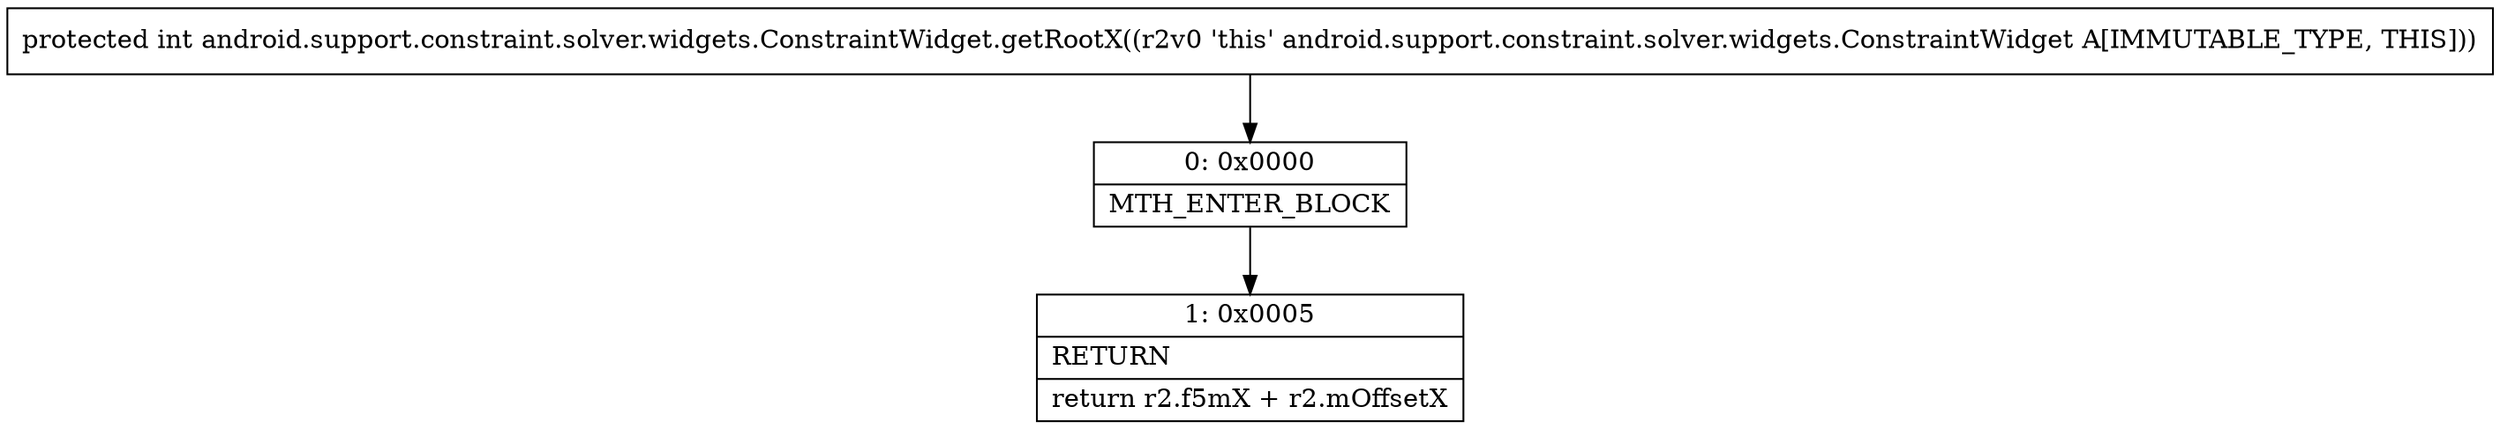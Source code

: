 digraph "CFG forandroid.support.constraint.solver.widgets.ConstraintWidget.getRootX()I" {
Node_0 [shape=record,label="{0\:\ 0x0000|MTH_ENTER_BLOCK\l}"];
Node_1 [shape=record,label="{1\:\ 0x0005|RETURN\l|return r2.f5mX + r2.mOffsetX\l}"];
MethodNode[shape=record,label="{protected int android.support.constraint.solver.widgets.ConstraintWidget.getRootX((r2v0 'this' android.support.constraint.solver.widgets.ConstraintWidget A[IMMUTABLE_TYPE, THIS])) }"];
MethodNode -> Node_0;
Node_0 -> Node_1;
}

